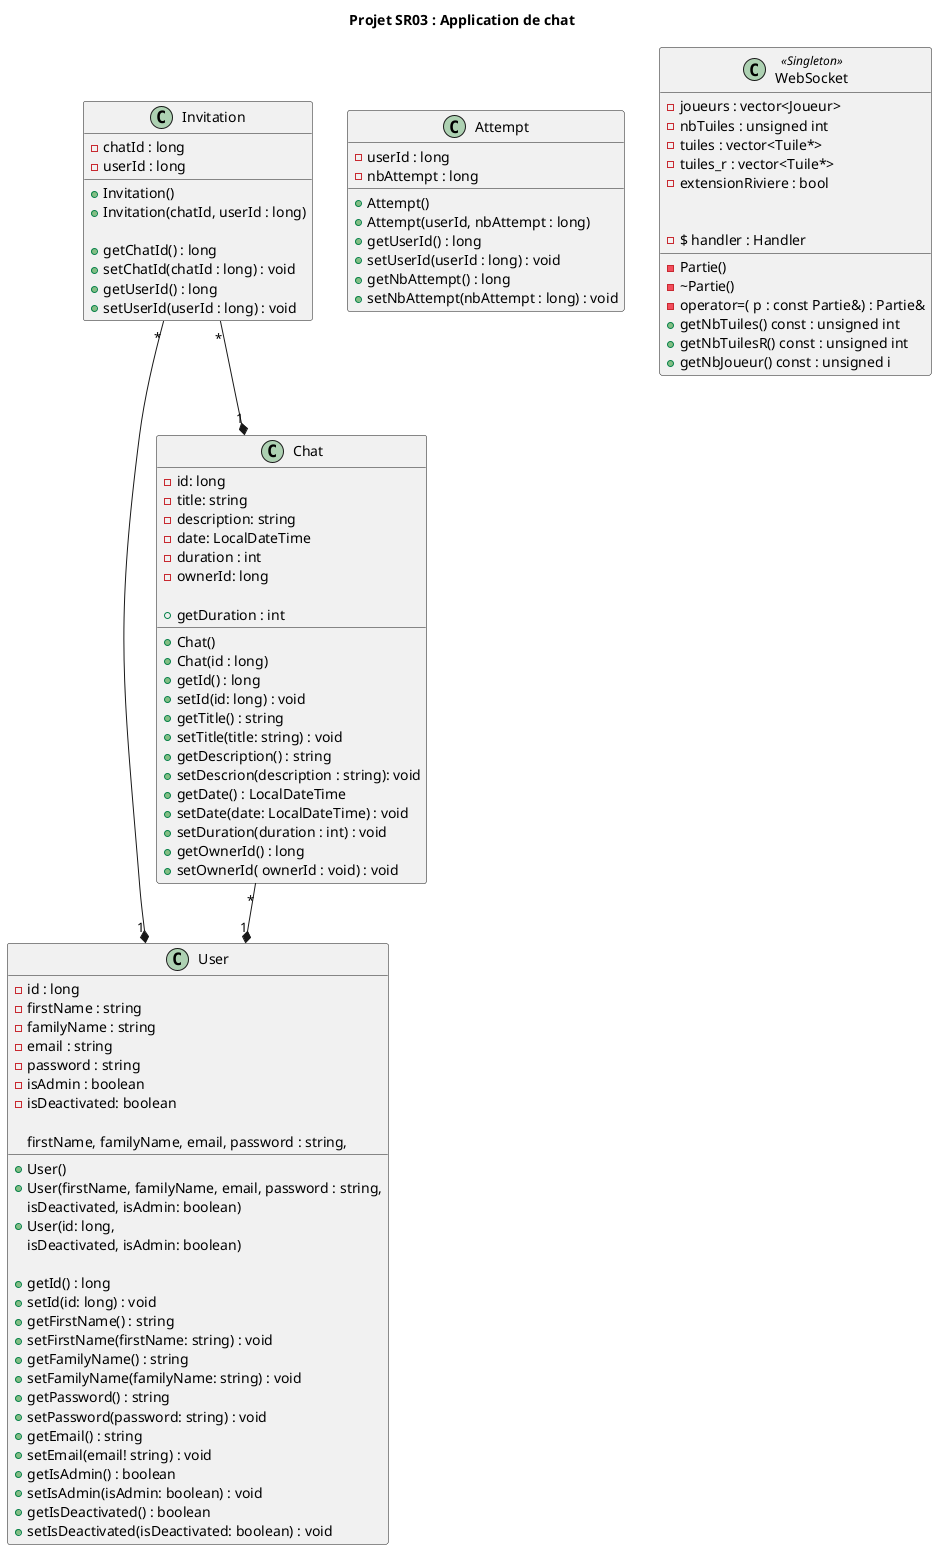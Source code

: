 @startuml


title Projet SR03 : Application de chat



class User {
  - id : long
  -  firstName : string
  -  familyName : string
  - email : string
  - password : string
  - isAdmin : boolean
  - isDeactivated: boolean

  + User()
  + User(firstName, familyName, email, password : string, 
  isDeactivated, isAdmin: boolean)
  + User(id: long,
  firstName, familyName, email, password : string, 
  isDeactivated, isAdmin: boolean)

  + getId() : long
  + setId(id: long) : void
  + getFirstName() : string
  + setFirstName(firstName: string) : void
  + getFamilyName() : string
  + setFamilyName(familyName: string) : void
  + getPassword() : string
  + setPassword(password: string) : void
  + getEmail() : string
  + setEmail(email! string) : void
  + getIsAdmin() : boolean
  + setIsAdmin(isAdmin: boolean) : void
  + getIsDeactivated() : boolean
  + setIsDeactivated(isDeactivated: boolean) : void
  
  }
  
class Chat {
  - id: long
  - title: string
  - description: string
  - date: LocalDateTime
  - duration : int
  - ownerId: long
  
  + Chat()
  + Chat(id : long)
  + getId() : long
  + setId(id: long) : void
  + getTitle() : string
  + setTitle(title: string) : void
  + getDescription() : string
  + setDescrion(description : string): void
  + getDate() : LocalDateTime
  + setDate(date: LocalDateTime) : void
  + getDuration : int
  + setDuration(duration : int) : void
  + getOwnerId() : long
  + setOwnerId( ownerId : void) : void
}

class Invitation {
  - chatId : long
  - userId : long
  
  + Invitation()
  + Invitation(chatId, userId : long)
  
  + getChatId() : long
  + setChatId(chatId : long) : void
  + getUserId() : long
  + setUserId(userId : long) : void

}

class Attempt{
  - userId : long
  - nbAttempt : long
  
  + Attempt()
  + Attempt(userId, nbAttempt : long)
  + getUserId() : long
  + setUserId(userId : long) : void
  + getNbAttempt() : long
  + setNbAttempt(nbAttempt : long) : void
}



class WebSocket <<Singleton>>{
  - joueurs : vector<Joueur>
  - nbTuiles : unsigned int
  - tuiles : vector<Tuile*>
  - tuiles_r : vector<Tuile*>
  - extensionRiviere : bool
  
  -Partie()
  -~Partie()
  - operator=( p : const Partie&) : Partie& 
  
  -$ handler : Handler
  
  + getNbTuiles() const : unsigned int
  + getNbTuilesR() const : unsigned int
  + getNbJoueur() const : unsigned i




}



Chat "*" --* "1" User 
Invitation "*"--*"1" User 
Invitation "*"--*"1" Chat



@enduml
